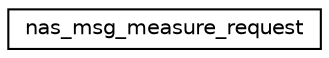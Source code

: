 digraph "Graphical Class Hierarchy"
{
 // LATEX_PDF_SIZE
  edge [fontname="Helvetica",fontsize="10",labelfontname="Helvetica",labelfontsize="10"];
  node [fontname="Helvetica",fontsize="10",shape=record];
  rankdir="LR";
  Node0 [label="nas_msg_measure_request",height=0.2,width=0.4,color="black", fillcolor="white", style="filled",URL="$structnas__msg__measure__request.html",tooltip=" "];
}
